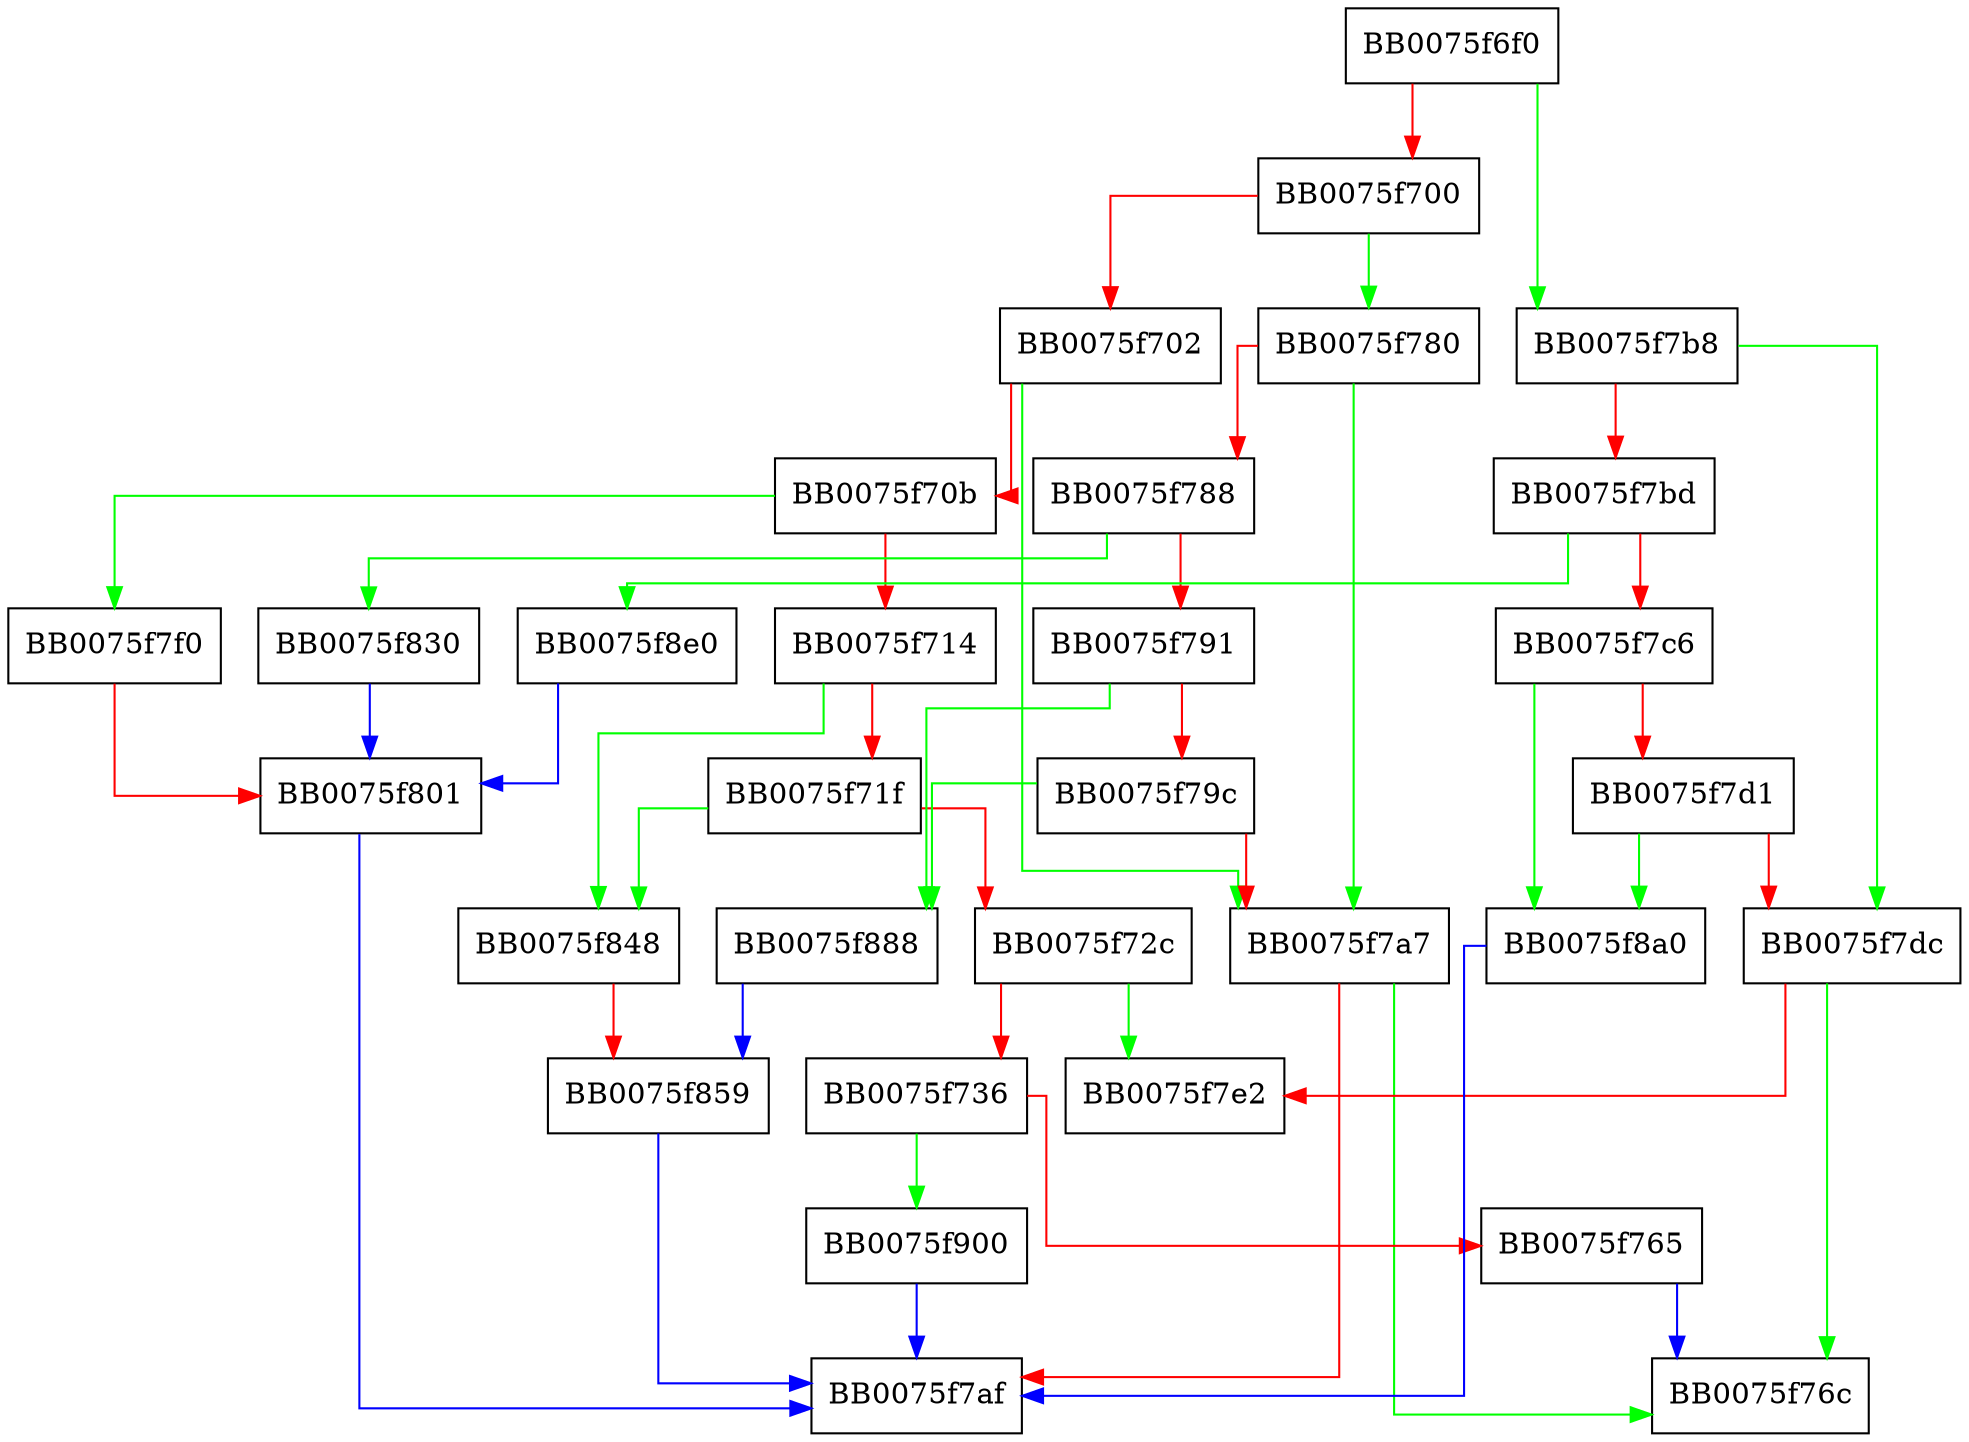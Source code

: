 digraph fix_dh_nid {
  node [shape="box"];
  graph [splines=ortho];
  BB0075f6f0 -> BB0075f7b8 [color="green"];
  BB0075f6f0 -> BB0075f700 [color="red"];
  BB0075f700 -> BB0075f780 [color="green"];
  BB0075f700 -> BB0075f702 [color="red"];
  BB0075f702 -> BB0075f7a7 [color="green"];
  BB0075f702 -> BB0075f70b [color="red"];
  BB0075f70b -> BB0075f7f0 [color="green"];
  BB0075f70b -> BB0075f714 [color="red"];
  BB0075f714 -> BB0075f848 [color="green"];
  BB0075f714 -> BB0075f71f [color="red"];
  BB0075f71f -> BB0075f848 [color="green"];
  BB0075f71f -> BB0075f72c [color="red"];
  BB0075f72c -> BB0075f7e2 [color="green"];
  BB0075f72c -> BB0075f736 [color="red"];
  BB0075f736 -> BB0075f900 [color="green"];
  BB0075f736 -> BB0075f765 [color="red"];
  BB0075f765 -> BB0075f76c [color="blue"];
  BB0075f780 -> BB0075f7a7 [color="green"];
  BB0075f780 -> BB0075f788 [color="red"];
  BB0075f788 -> BB0075f830 [color="green"];
  BB0075f788 -> BB0075f791 [color="red"];
  BB0075f791 -> BB0075f888 [color="green"];
  BB0075f791 -> BB0075f79c [color="red"];
  BB0075f79c -> BB0075f888 [color="green"];
  BB0075f79c -> BB0075f7a7 [color="red"];
  BB0075f7a7 -> BB0075f76c [color="green"];
  BB0075f7a7 -> BB0075f7af [color="red"];
  BB0075f7b8 -> BB0075f7dc [color="green"];
  BB0075f7b8 -> BB0075f7bd [color="red"];
  BB0075f7bd -> BB0075f8e0 [color="green"];
  BB0075f7bd -> BB0075f7c6 [color="red"];
  BB0075f7c6 -> BB0075f8a0 [color="green"];
  BB0075f7c6 -> BB0075f7d1 [color="red"];
  BB0075f7d1 -> BB0075f8a0 [color="green"];
  BB0075f7d1 -> BB0075f7dc [color="red"];
  BB0075f7dc -> BB0075f76c [color="green"];
  BB0075f7dc -> BB0075f7e2 [color="red"];
  BB0075f7f0 -> BB0075f801 [color="red"];
  BB0075f801 -> BB0075f7af [color="blue"];
  BB0075f830 -> BB0075f801 [color="blue"];
  BB0075f848 -> BB0075f859 [color="red"];
  BB0075f859 -> BB0075f7af [color="blue"];
  BB0075f888 -> BB0075f859 [color="blue"];
  BB0075f8a0 -> BB0075f7af [color="blue"];
  BB0075f8e0 -> BB0075f801 [color="blue"];
  BB0075f900 -> BB0075f7af [color="blue"];
}